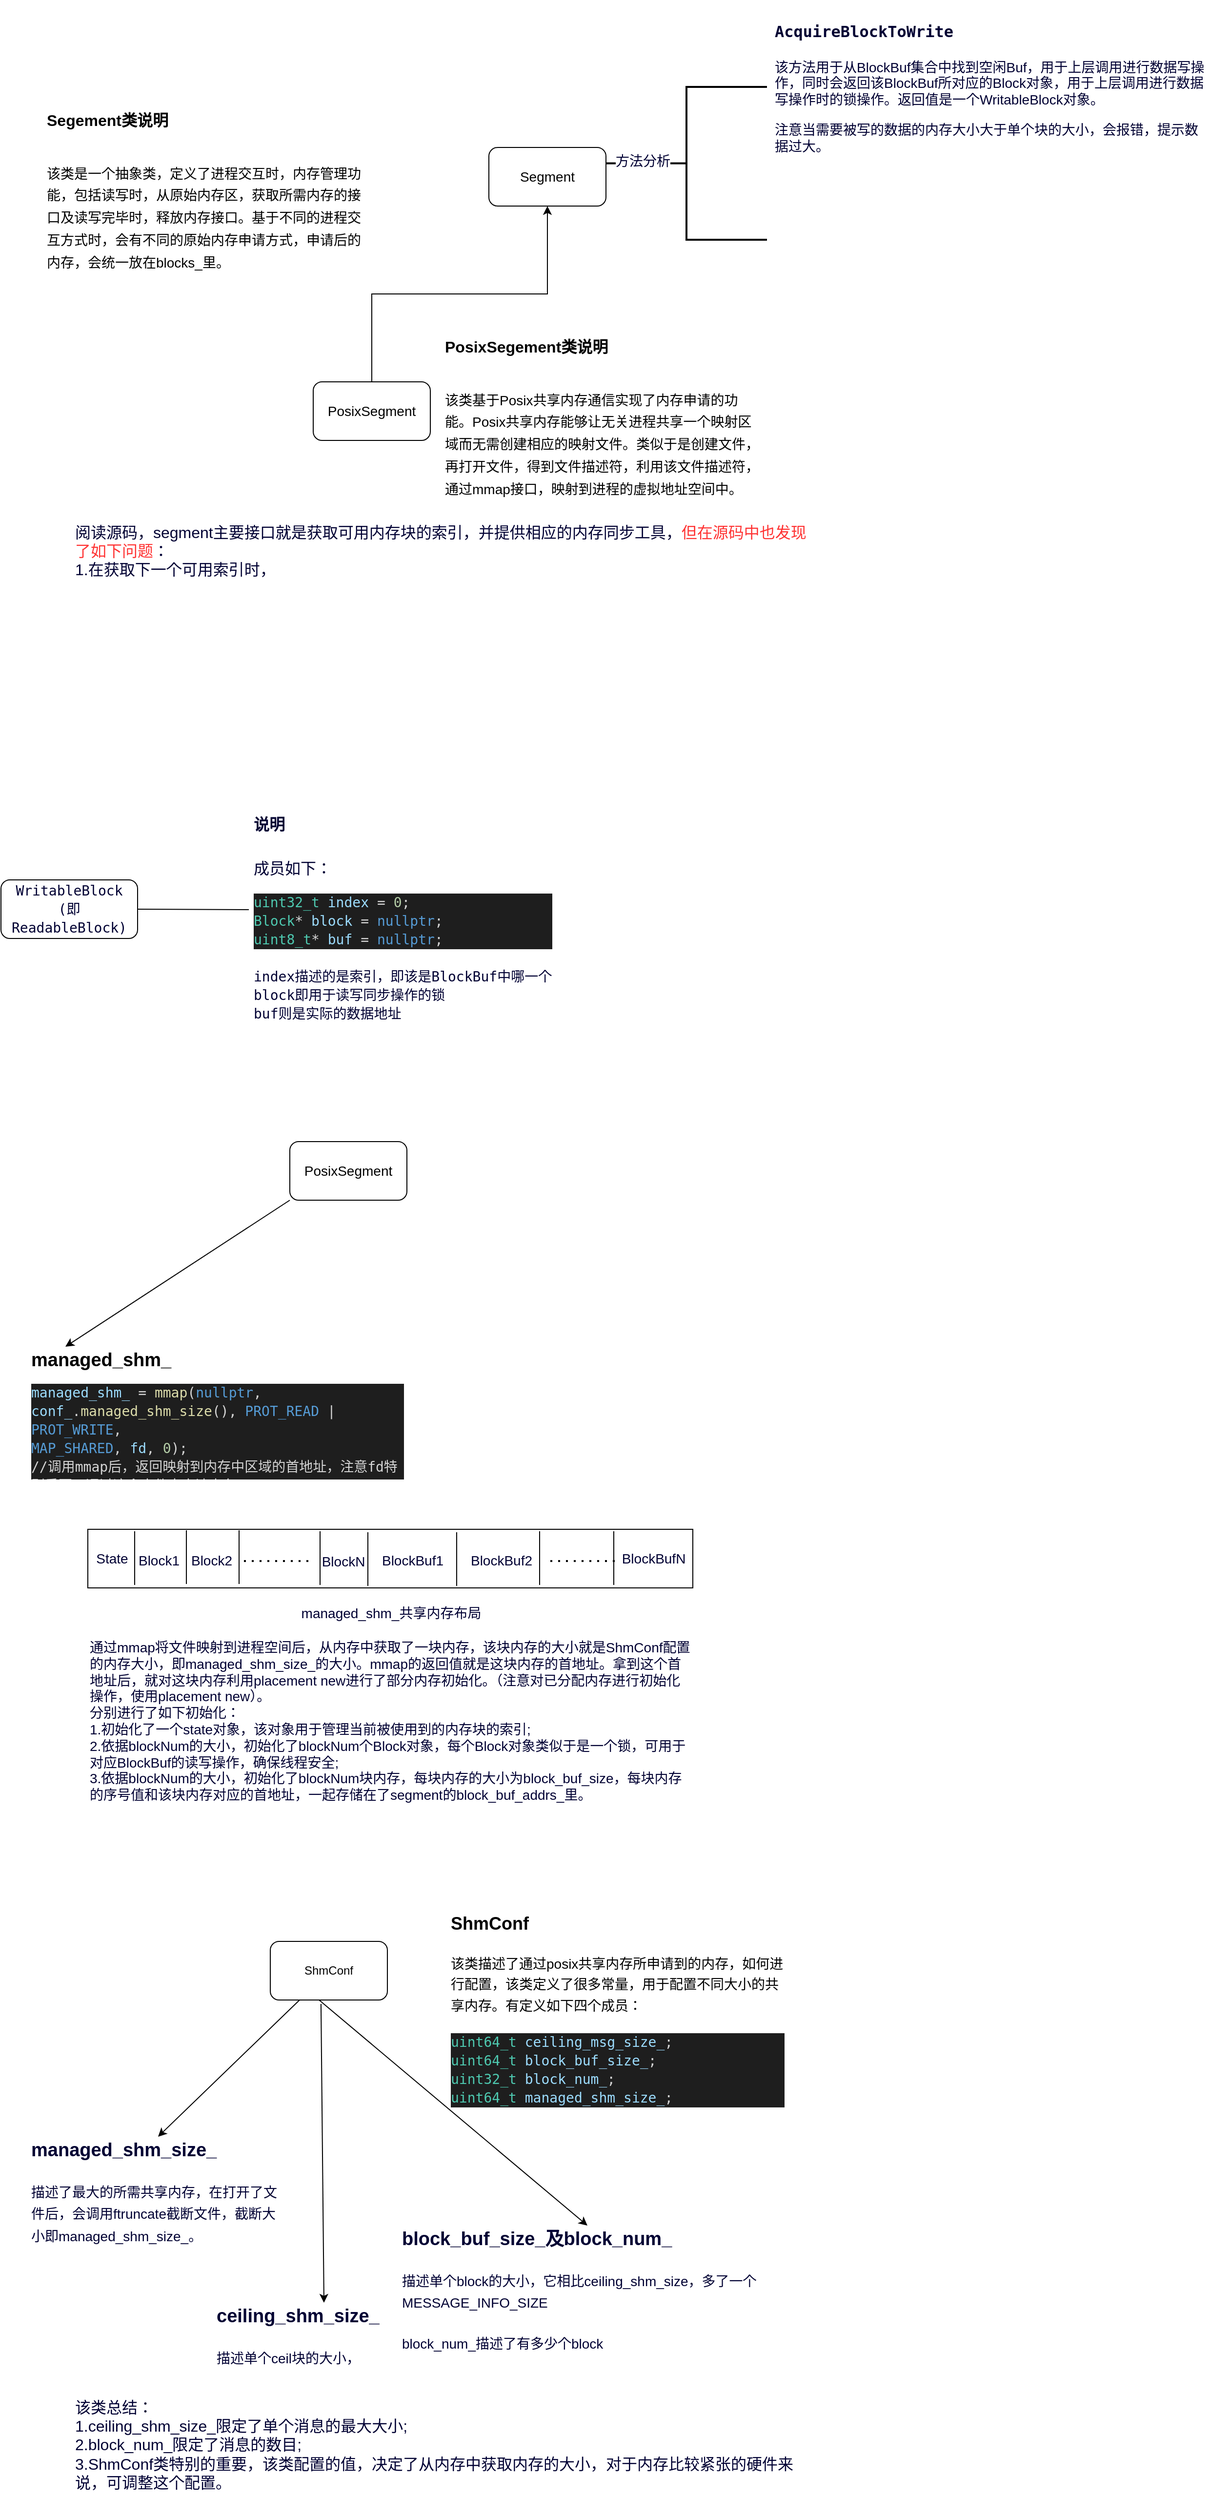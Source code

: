 <mxfile version="19.0.3" type="github">
  <diagram id="fiIldqgvTj8RD8d2yoW4" name="segment">
    <mxGraphModel dx="1355" dy="1974" grid="1" gridSize="10" guides="1" tooltips="1" connect="1" arrows="1" fold="1" page="1" pageScale="1" pageWidth="827" pageHeight="1169" math="0" shadow="0">
      <root>
        <mxCell id="0" />
        <mxCell id="1" parent="0" />
        <mxCell id="EcqgWQ-e6KK3-O6DXlR8-1" value="Segment" style="rounded=1;whiteSpace=wrap;html=1;fontSize=14;" vertex="1" parent="1">
          <mxGeometry x="504" y="-1018" width="120" height="60" as="geometry" />
        </mxCell>
        <mxCell id="EcqgWQ-e6KK3-O6DXlR8-3" style="edgeStyle=orthogonalEdgeStyle;rounded=0;orthogonalLoop=1;jettySize=auto;html=1;exitX=0.5;exitY=0;exitDx=0;exitDy=0;fontSize=14;" edge="1" parent="1" source="EcqgWQ-e6KK3-O6DXlR8-4" target="EcqgWQ-e6KK3-O6DXlR8-1">
          <mxGeometry relative="1" as="geometry" />
        </mxCell>
        <mxCell id="EcqgWQ-e6KK3-O6DXlR8-4" value="PosixSegment" style="rounded=1;whiteSpace=wrap;html=1;fontSize=14;" vertex="1" parent="1">
          <mxGeometry x="324" y="-778" width="120" height="60" as="geometry" />
        </mxCell>
        <mxCell id="EcqgWQ-e6KK3-O6DXlR8-5" value="&lt;h1&gt;&lt;font style=&quot;font-size: 16px;&quot;&gt;PosixSegement类说明&lt;/font&gt;&lt;/h1&gt;&lt;div&gt;&lt;font style=&quot;font-size: 14px;&quot;&gt;该类基于Posix共享内存通信实现了内存申请的功能。Posix共享内存能够让无关进程共享一个映射区域而无需创建相应的映射文件。类似于是创建文件，再打开文件，得到文件描述符，利用该文件描述符，通过mmap接口，映射到进程的虚拟地址空间中。&lt;/font&gt;&lt;br&gt;&lt;/div&gt;" style="text;html=1;strokeColor=none;fillColor=none;spacing=5;spacingTop=-20;whiteSpace=wrap;overflow=hidden;rounded=0;fontSize=19;" vertex="1" parent="1">
          <mxGeometry x="454" y="-858" width="336" height="200" as="geometry" />
        </mxCell>
        <mxCell id="EcqgWQ-e6KK3-O6DXlR8-6" value="PosixSegment" style="rounded=1;whiteSpace=wrap;html=1;fontSize=14;" vertex="1" parent="1">
          <mxGeometry x="300" width="120" height="60" as="geometry" />
        </mxCell>
        <mxCell id="EcqgWQ-e6KK3-O6DXlR8-7" value="" style="endArrow=classic;html=1;rounded=0;fontSize=14;exitX=0;exitY=1;exitDx=0;exitDy=0;" edge="1" parent="1" source="EcqgWQ-e6KK3-O6DXlR8-6">
          <mxGeometry width="50" height="50" relative="1" as="geometry">
            <mxPoint x="180" y="90" as="sourcePoint" />
            <mxPoint x="70" y="210" as="targetPoint" />
          </mxGeometry>
        </mxCell>
        <mxCell id="EcqgWQ-e6KK3-O6DXlR8-8" value="&lt;h1 style=&quot;font-size: 19px;&quot;&gt;managed_shm_&lt;/h1&gt;&lt;div style=&quot;color: rgb(212, 212, 212); background-color: rgb(30, 30, 30); font-family: &amp;quot;Operator Mono&amp;quot;, &amp;quot;Dank Mono&amp;quot;, &amp;quot;Fira Code Light&amp;quot;, &amp;quot;Droid Sans Mono&amp;quot;, &amp;quot;monospace&amp;quot;, monospace; font-size: 14px; line-height: 19px;&quot;&gt;&lt;div&gt;&lt;span style=&quot;color: #9cdcfe;&quot;&gt;managed_shm_&lt;/span&gt; = &lt;span style=&quot;color: #dcdcaa;&quot;&gt;mmap&lt;/span&gt;(&lt;span style=&quot;color: #569cd6;&quot;&gt;nullptr&lt;/span&gt;, &lt;span style=&quot;color: #9cdcfe;&quot;&gt;conf_&lt;/span&gt;.&lt;span style=&quot;color: #dcdcaa;&quot;&gt;managed_shm_size&lt;/span&gt;(), &lt;span style=&quot;color: #569cd6;&quot;&gt;PROT_READ&lt;/span&gt; | &lt;span style=&quot;color: #569cd6;&quot;&gt;PROT_WRITE&lt;/span&gt;,&lt;/div&gt;&lt;div&gt;                      &lt;span style=&quot;color: #569cd6;&quot;&gt;MAP_SHARED&lt;/span&gt;, &lt;span style=&quot;color: #9cdcfe;&quot;&gt;fd&lt;/span&gt;, &lt;span style=&quot;color: #b5cea8;&quot;&gt;0&lt;/span&gt;);&lt;/div&gt;&lt;div&gt;//调用mmap后，返回映射到内存中区域的首地址，注意fd特别重要，通过这个文件来申请内存。&lt;/div&gt;&lt;/div&gt;" style="text;html=1;strokeColor=none;fillColor=none;spacing=5;spacingTop=-20;whiteSpace=wrap;overflow=hidden;rounded=0;fontSize=19;" vertex="1" parent="1">
          <mxGeometry x="30" y="210" width="390" height="136" as="geometry" />
        </mxCell>
        <mxCell id="EcqgWQ-e6KK3-O6DXlR8-9" value="ShmConf" style="rounded=1;whiteSpace=wrap;html=1;" vertex="1" parent="1">
          <mxGeometry x="280" y="819" width="120" height="60" as="geometry" />
        </mxCell>
        <mxCell id="EcqgWQ-e6KK3-O6DXlR8-10" value="&lt;h1 style=&quot;font-size: 18px;&quot;&gt;ShmConf&lt;/h1&gt;&lt;p style=&quot;&quot;&gt;&lt;font style=&quot;font-size: 14px;&quot;&gt;该类描述了通过posix共享内存所申请到的内存，如何进行配置，该类定义了很多常量，用于配置不同大小的共享内存。有定义如下四个成员：&lt;/font&gt;&lt;/p&gt;&lt;p style=&quot;&quot;&gt;&lt;font style=&quot;font-size: 14px;&quot;&gt;&lt;/font&gt;&lt;/p&gt;&lt;div style=&quot;color: rgb(212, 212, 212); background-color: rgb(30, 30, 30); font-family: &amp;quot;Operator Mono&amp;quot;, &amp;quot;Dank Mono&amp;quot;, &amp;quot;Fira Code Light&amp;quot;, &amp;quot;Droid Sans Mono&amp;quot;, &amp;quot;monospace&amp;quot;, monospace; font-size: 14px; line-height: 19px;&quot;&gt;&lt;div&gt;  &lt;span style=&quot;color: #4ec9b0;&quot;&gt;uint64_t&lt;/span&gt; &lt;span style=&quot;color: #9cdcfe;&quot;&gt;ceiling_msg_size_&lt;/span&gt;;&lt;/div&gt;&lt;div&gt;  &lt;span style=&quot;color: #4ec9b0;&quot;&gt;uint64_t&lt;/span&gt; &lt;span style=&quot;color: #9cdcfe;&quot;&gt;block_buf_size_&lt;/span&gt;;&lt;/div&gt;&lt;div&gt;  &lt;span style=&quot;color: #4ec9b0;&quot;&gt;uint32_t&lt;/span&gt; &lt;span style=&quot;color: #9cdcfe;&quot;&gt;block_num_&lt;/span&gt;;&lt;/div&gt;&lt;div&gt;  &lt;span style=&quot;color: #4ec9b0;&quot;&gt;uint64_t&lt;/span&gt; &lt;span style=&quot;color: #9cdcfe;&quot;&gt;managed_shm_size_&lt;/span&gt;;&lt;/div&gt;&lt;/div&gt;" style="text;html=1;strokeColor=none;fillColor=none;spacing=5;spacingTop=-20;whiteSpace=wrap;overflow=hidden;rounded=0;fontSize=18;" vertex="1" parent="1">
          <mxGeometry x="460" y="789" width="350" height="210" as="geometry" />
        </mxCell>
        <mxCell id="EcqgWQ-e6KK3-O6DXlR8-12" value="&lt;h1 style=&quot;font-size: 19px;&quot;&gt;managed_shm_size_&lt;/h1&gt;&lt;p style=&quot;&quot;&gt;&lt;span style=&quot;font-size: 14px;&quot;&gt;描述了最大的所需共享内存，在打开了文件后，会调用ftruncate截断文件，截断大小即managed_shm_size_。&lt;/span&gt;&lt;/p&gt;" style="text;html=1;strokeColor=none;fillColor=none;spacing=5;spacingTop=-20;whiteSpace=wrap;overflow=hidden;rounded=0;labelBackgroundColor=#FFFFFF;fontSize=19;fontColor=#000033;" vertex="1" parent="1">
          <mxGeometry x="30" y="1019" width="270" height="116" as="geometry" />
        </mxCell>
        <mxCell id="EcqgWQ-e6KK3-O6DXlR8-15" value="" style="endArrow=classic;html=1;rounded=0;fontSize=14;fontColor=#000033;exitX=0.25;exitY=1;exitDx=0;exitDy=0;entryX=0.5;entryY=0;entryDx=0;entryDy=0;" edge="1" parent="1" source="EcqgWQ-e6KK3-O6DXlR8-9" target="EcqgWQ-e6KK3-O6DXlR8-12">
          <mxGeometry width="50" height="50" relative="1" as="geometry">
            <mxPoint x="250" y="1023" as="sourcePoint" />
            <mxPoint x="140" y="1073" as="targetPoint" />
          </mxGeometry>
        </mxCell>
        <mxCell id="EcqgWQ-e6KK3-O6DXlR8-16" value="&lt;h1 style=&quot;font-size: 19px;&quot;&gt;ceiling_shm_size_&lt;/h1&gt;&lt;p style=&quot;&quot;&gt;&lt;span style=&quot;font-size: 14px;&quot;&gt;描述单个ceil块的大小，&lt;/span&gt;&lt;/p&gt;" style="text;html=1;strokeColor=none;fillColor=none;spacing=5;spacingTop=-20;whiteSpace=wrap;overflow=hidden;rounded=0;labelBackgroundColor=#FFFFFF;fontSize=19;fontColor=#000033;" vertex="1" parent="1">
          <mxGeometry x="220" y="1189" width="270" height="70" as="geometry" />
        </mxCell>
        <mxCell id="EcqgWQ-e6KK3-O6DXlR8-17" value="" style="endArrow=classic;html=1;rounded=0;fontSize=14;fontColor=#000033;exitX=0.433;exitY=1.067;exitDx=0;exitDy=0;exitPerimeter=0;" edge="1" parent="1" source="EcqgWQ-e6KK3-O6DXlR8-9">
          <mxGeometry width="50" height="50" relative="1" as="geometry">
            <mxPoint x="385" y="1109" as="sourcePoint" />
            <mxPoint x="335" y="1189" as="targetPoint" />
          </mxGeometry>
        </mxCell>
        <mxCell id="EcqgWQ-e6KK3-O6DXlR8-18" value="&lt;h1 style=&quot;font-size: 19px;&quot;&gt;block_buf_size_及block_num_&lt;/h1&gt;&lt;p style=&quot;&quot;&gt;&lt;span style=&quot;font-size: 14px;&quot;&gt;描述单个block的大小，它相比ceiling_shm_size，多了一个MESSAGE_INFO_SIZE&lt;/span&gt;&lt;/p&gt;&lt;p style=&quot;&quot;&gt;&lt;span style=&quot;font-size: 14px;&quot;&gt;block_num_描述了有多少个block&lt;/span&gt;&lt;/p&gt;" style="text;html=1;strokeColor=none;fillColor=none;spacing=5;spacingTop=-20;whiteSpace=wrap;overflow=hidden;rounded=0;labelBackgroundColor=#FFFFFF;fontSize=19;fontColor=#000033;" vertex="1" parent="1">
          <mxGeometry x="410" y="1110" width="390" height="139" as="geometry" />
        </mxCell>
        <mxCell id="EcqgWQ-e6KK3-O6DXlR8-19" value="" style="endArrow=classic;html=1;rounded=0;fontSize=14;fontColor=#000033;entryX=0.5;entryY=0;entryDx=0;entryDy=0;" edge="1" parent="1" target="EcqgWQ-e6KK3-O6DXlR8-18">
          <mxGeometry width="50" height="50" relative="1" as="geometry">
            <mxPoint x="330" y="879" as="sourcePoint" />
            <mxPoint x="390" y="959" as="targetPoint" />
          </mxGeometry>
        </mxCell>
        <mxCell id="EcqgWQ-e6KK3-O6DXlR8-55" value="" style="rounded=0;whiteSpace=wrap;html=1;labelBackgroundColor=#FFFFFF;fontSize=14;fontColor=#000033;" vertex="1" parent="1">
          <mxGeometry x="93" y="397" width="620" height="60" as="geometry" />
        </mxCell>
        <mxCell id="EcqgWQ-e6KK3-O6DXlR8-56" value="" style="endArrow=none;html=1;rounded=0;fontSize=14;fontColor=#000033;" edge="1" parent="1">
          <mxGeometry width="50" height="50" relative="1" as="geometry">
            <mxPoint x="141" y="399" as="sourcePoint" />
            <mxPoint x="141" y="454" as="targetPoint" />
          </mxGeometry>
        </mxCell>
        <mxCell id="EcqgWQ-e6KK3-O6DXlR8-57" value="State" style="text;html=1;strokeColor=none;fillColor=none;align=center;verticalAlign=middle;whiteSpace=wrap;rounded=0;labelBackgroundColor=#FFFFFF;fontSize=14;fontColor=#000033;" vertex="1" parent="1">
          <mxGeometry x="98" y="412" width="40" height="30" as="geometry" />
        </mxCell>
        <mxCell id="EcqgWQ-e6KK3-O6DXlR8-58" value="" style="endArrow=none;html=1;rounded=0;fontSize=14;fontColor=#000033;" edge="1" parent="1">
          <mxGeometry width="50" height="50" relative="1" as="geometry">
            <mxPoint x="194" y="398" as="sourcePoint" />
            <mxPoint x="194" y="453" as="targetPoint" />
          </mxGeometry>
        </mxCell>
        <mxCell id="EcqgWQ-e6KK3-O6DXlR8-59" value="Block1" style="text;html=1;strokeColor=none;fillColor=none;align=center;verticalAlign=middle;whiteSpace=wrap;rounded=0;labelBackgroundColor=#FFFFFF;fontSize=14;fontColor=#000033;" vertex="1" parent="1">
          <mxGeometry x="146" y="414" width="40" height="30" as="geometry" />
        </mxCell>
        <mxCell id="EcqgWQ-e6KK3-O6DXlR8-60" value="Block2" style="text;html=1;strokeColor=none;fillColor=none;align=center;verticalAlign=middle;whiteSpace=wrap;rounded=0;labelBackgroundColor=#FFFFFF;fontSize=14;fontColor=#000033;" vertex="1" parent="1">
          <mxGeometry x="200" y="414" width="40" height="30" as="geometry" />
        </mxCell>
        <mxCell id="EcqgWQ-e6KK3-O6DXlR8-61" value="" style="endArrow=none;html=1;rounded=0;fontSize=14;fontColor=#000033;" edge="1" parent="1">
          <mxGeometry width="50" height="50" relative="1" as="geometry">
            <mxPoint x="248" y="398" as="sourcePoint" />
            <mxPoint x="248" y="453" as="targetPoint" />
          </mxGeometry>
        </mxCell>
        <mxCell id="EcqgWQ-e6KK3-O6DXlR8-62" value="" style="endArrow=none;dashed=1;html=1;dashPattern=1 3;strokeWidth=2;rounded=0;fontSize=14;fontColor=#000033;" edge="1" parent="1">
          <mxGeometry width="50" height="50" relative="1" as="geometry">
            <mxPoint x="253" y="429.5" as="sourcePoint" />
            <mxPoint x="323" y="429.5" as="targetPoint" />
          </mxGeometry>
        </mxCell>
        <mxCell id="EcqgWQ-e6KK3-O6DXlR8-63" value="BlockN" style="text;html=1;strokeColor=none;fillColor=none;align=center;verticalAlign=middle;whiteSpace=wrap;rounded=0;labelBackgroundColor=#FFFFFF;fontSize=14;fontColor=#000033;" vertex="1" parent="1">
          <mxGeometry x="335" y="415" width="40" height="30" as="geometry" />
        </mxCell>
        <mxCell id="EcqgWQ-e6KK3-O6DXlR8-64" value="" style="endArrow=none;html=1;rounded=0;fontSize=14;fontColor=#000033;" edge="1" parent="1">
          <mxGeometry width="50" height="50" relative="1" as="geometry">
            <mxPoint x="331" y="399" as="sourcePoint" />
            <mxPoint x="331" y="454" as="targetPoint" />
          </mxGeometry>
        </mxCell>
        <mxCell id="EcqgWQ-e6KK3-O6DXlR8-65" value="" style="endArrow=none;html=1;rounded=0;fontSize=14;fontColor=#000033;" edge="1" parent="1">
          <mxGeometry width="50" height="50" relative="1" as="geometry">
            <mxPoint x="380" y="400" as="sourcePoint" />
            <mxPoint x="380" y="455" as="targetPoint" />
          </mxGeometry>
        </mxCell>
        <mxCell id="EcqgWQ-e6KK3-O6DXlR8-66" value="BlockBuf1" style="text;html=1;strokeColor=none;fillColor=none;align=center;verticalAlign=middle;whiteSpace=wrap;rounded=0;labelBackgroundColor=#FFFFFF;fontSize=14;fontColor=#000033;" vertex="1" parent="1">
          <mxGeometry x="406" y="414" width="40" height="30" as="geometry" />
        </mxCell>
        <mxCell id="EcqgWQ-e6KK3-O6DXlR8-67" value="" style="endArrow=none;html=1;rounded=0;fontSize=14;fontColor=#000033;" edge="1" parent="1">
          <mxGeometry width="50" height="50" relative="1" as="geometry">
            <mxPoint x="471" y="400" as="sourcePoint" />
            <mxPoint x="471" y="455" as="targetPoint" />
          </mxGeometry>
        </mxCell>
        <mxCell id="EcqgWQ-e6KK3-O6DXlR8-68" value="BlockBuf2" style="text;html=1;strokeColor=none;fillColor=none;align=center;verticalAlign=middle;whiteSpace=wrap;rounded=0;labelBackgroundColor=#FFFFFF;fontSize=14;fontColor=#000033;" vertex="1" parent="1">
          <mxGeometry x="497" y="414" width="40" height="30" as="geometry" />
        </mxCell>
        <mxCell id="EcqgWQ-e6KK3-O6DXlR8-69" value="" style="endArrow=none;html=1;rounded=0;fontSize=14;fontColor=#000033;" edge="1" parent="1">
          <mxGeometry width="50" height="50" relative="1" as="geometry">
            <mxPoint x="556" y="399" as="sourcePoint" />
            <mxPoint x="556" y="454" as="targetPoint" />
          </mxGeometry>
        </mxCell>
        <mxCell id="EcqgWQ-e6KK3-O6DXlR8-70" value="" style="endArrow=none;dashed=1;html=1;dashPattern=1 3;strokeWidth=2;rounded=0;fontSize=14;fontColor=#000033;" edge="1" parent="1">
          <mxGeometry width="50" height="50" relative="1" as="geometry">
            <mxPoint x="567" y="429.5" as="sourcePoint" />
            <mxPoint x="637" y="429.5" as="targetPoint" />
          </mxGeometry>
        </mxCell>
        <mxCell id="EcqgWQ-e6KK3-O6DXlR8-71" value="BlockBufN" style="text;html=1;strokeColor=none;fillColor=none;align=center;verticalAlign=middle;whiteSpace=wrap;rounded=0;labelBackgroundColor=#FFFFFF;fontSize=14;fontColor=#000033;" vertex="1" parent="1">
          <mxGeometry x="653" y="412" width="40" height="30" as="geometry" />
        </mxCell>
        <mxCell id="EcqgWQ-e6KK3-O6DXlR8-72" value="" style="endArrow=none;html=1;rounded=0;fontSize=14;fontColor=#000033;" edge="1" parent="1">
          <mxGeometry width="50" height="50" relative="1" as="geometry">
            <mxPoint x="632" y="399" as="sourcePoint" />
            <mxPoint x="632" y="454" as="targetPoint" />
          </mxGeometry>
        </mxCell>
        <mxCell id="EcqgWQ-e6KK3-O6DXlR8-73" value="managed_shm_共享内存布局" style="text;html=1;strokeColor=none;fillColor=none;align=center;verticalAlign=middle;whiteSpace=wrap;rounded=0;labelBackgroundColor=#FFFFFF;fontSize=14;fontColor=#000033;" vertex="1" parent="1">
          <mxGeometry x="274" y="468" width="260" height="30" as="geometry" />
        </mxCell>
        <mxCell id="EcqgWQ-e6KK3-O6DXlR8-74" value="通过mmap将文件映射到进程空间后，从内存中获取了一块内存，该块内存的大小就是ShmConf配置的内存大小，即managed_shm_size_的大小。mmap的返回值就是这块内存的首地址。拿到这个首地址后，就对这块内存利用placement new进行了部分内存初始化。（注意对已分配内存进行初始化操作，使用placement new）。&lt;br&gt;分别进行了如下初始化：&lt;br&gt;1.初始化了一个state对象，该对象用于管理当前被使用到的内存块的索引;&lt;br&gt;2.依据blockNum的大小，初始化了blockNum个Block对象，每个Block对象类似于是一个锁，可用于对应BlockBuf的读写操作，确保线程安全;&lt;br&gt;3.依据blockNum的大小，初始化了blockNum块内存，每块内存的大小为block_buf_size，每块内存的序号值和该块内存对应的首地址，一起存储在了segment的block_buf_addrs_里。&amp;nbsp;" style="text;html=1;strokeColor=none;fillColor=none;align=left;verticalAlign=top;whiteSpace=wrap;rounded=0;labelBackgroundColor=#FFFFFF;fontSize=14;fontColor=#000033;" vertex="1" parent="1">
          <mxGeometry x="93" y="503" width="621" height="170" as="geometry" />
        </mxCell>
        <mxCell id="EcqgWQ-e6KK3-O6DXlR8-78" value="&lt;h1&gt;&lt;font style=&quot;font-size: 16px;&quot;&gt;Segement类说明&lt;/font&gt;&lt;/h1&gt;&lt;div&gt;&lt;font style=&quot;font-size: 14px;&quot;&gt;该类是一个抽象类，定义了进程交互时，内存管理功能，包括读写时，从原始内存区，获取所需内存的接口及读写完毕时，释放内存接口。基于不同的进程交互方式时，会有不同的原始内存申请方式，申请后的内存，会统一放在blocks_里。&lt;/font&gt;&lt;/div&gt;&lt;div&gt;&lt;span style=&quot;font-size: 16px;&quot;&gt;&lt;br&gt;&lt;/span&gt;&lt;/div&gt;" style="text;html=1;strokeColor=none;fillColor=none;spacing=5;spacingTop=-20;whiteSpace=wrap;overflow=hidden;rounded=0;fontSize=19;" vertex="1" parent="1">
          <mxGeometry x="46" y="-1090" width="336" height="226" as="geometry" />
        </mxCell>
        <mxCell id="EcqgWQ-e6KK3-O6DXlR8-79" value="" style="strokeWidth=2;html=1;shape=mxgraph.flowchart.annotation_2;align=left;labelPosition=right;pointerEvents=1;labelBackgroundColor=#FFFFFF;fontSize=14;fontColor=#000033;" vertex="1" parent="1">
          <mxGeometry x="624" y="-1080" width="165" height="156.5" as="geometry" />
        </mxCell>
        <mxCell id="EcqgWQ-e6KK3-O6DXlR8-80" value="方法分析" style="text;html=1;strokeColor=none;fillColor=none;align=center;verticalAlign=middle;whiteSpace=wrap;rounded=0;labelBackgroundColor=#FFFFFF;fontSize=14;fontColor=#000033;" vertex="1" parent="1">
          <mxGeometry x="632" y="-1019" width="60" height="30" as="geometry" />
        </mxCell>
        <mxCell id="EcqgWQ-e6KK3-O6DXlR8-81" value="&lt;h1&gt;&lt;div style=&quot;font-family: &amp;quot;Operator Mono&amp;quot;, &amp;quot;Dank Mono&amp;quot;, &amp;quot;Fira Code Light&amp;quot;, &amp;quot;Droid Sans Mono&amp;quot;, &amp;quot;monospace&amp;quot;, monospace; line-height: 19px;&quot;&gt;&lt;font style=&quot;font-size: 16px;&quot;&gt;AcquireBlockToWrite&lt;/font&gt;&lt;/div&gt;&lt;/h1&gt;&lt;p&gt;该方法用于从BlockBuf集合中找到空闲Buf，用于上层调用进行数据写操作，同时会返回该BlockBuf所对应的Block对象，用于上层调用进行数据写操作时的锁操作。返回值是一个WritableBlock对象。&lt;/p&gt;&lt;p&gt;注意当需要被写的数据的内存大小大于单个块的大小，会报错，提示数据过大。&lt;/p&gt;" style="text;html=1;strokeColor=none;fillColor=none;spacing=5;spacingTop=-20;whiteSpace=wrap;overflow=hidden;rounded=0;labelBackgroundColor=#FFFFFF;fontSize=14;fontColor=#000033;" vertex="1" parent="1">
          <mxGeometry x="792" y="-1159" width="449" height="159" as="geometry" />
        </mxCell>
        <mxCell id="EcqgWQ-e6KK3-O6DXlR8-84" value="&lt;div style=&quot;font-family: &amp;quot;Operator Mono&amp;quot;, &amp;quot;Dank Mono&amp;quot;, &amp;quot;Fira Code Light&amp;quot;, &amp;quot;Droid Sans Mono&amp;quot;, &amp;quot;monospace&amp;quot;, monospace; font-size: 14px; line-height: 19px;&quot;&gt;WritableBlock&lt;/div&gt;&lt;div style=&quot;font-family: &amp;quot;Operator Mono&amp;quot;, &amp;quot;Dank Mono&amp;quot;, &amp;quot;Fira Code Light&amp;quot;, &amp;quot;Droid Sans Mono&amp;quot;, &amp;quot;monospace&amp;quot;, monospace; font-size: 14px; line-height: 19px;&quot;&gt;(即ReadableBlock)&lt;/div&gt;" style="rounded=1;whiteSpace=wrap;html=1;labelBackgroundColor=none;fontSize=16;fontColor=#000033;" vertex="1" parent="1">
          <mxGeometry x="4" y="-268" width="140" height="60" as="geometry" />
        </mxCell>
        <mxCell id="EcqgWQ-e6KK3-O6DXlR8-85" value="&lt;h1&gt;&lt;font style=&quot;font-size: 16px;&quot;&gt;说明&lt;/font&gt;&lt;/h1&gt;&lt;p&gt;成员如下：&lt;/p&gt;&lt;div style=&quot;font-family: &amp;quot;Operator Mono&amp;quot;, &amp;quot;Dank Mono&amp;quot;, &amp;quot;Fira Code Light&amp;quot;, &amp;quot;Droid Sans Mono&amp;quot;, &amp;quot;monospace&amp;quot;, monospace; font-size: 14px; line-height: 19px;&quot;&gt;&lt;div style=&quot;color: rgb(212, 212, 212); background-color: rgb(30, 30, 30);&quot;&gt;&lt;span style=&quot;color: #4ec9b0;&quot;&gt;uint32_t&lt;/span&gt; &lt;span style=&quot;color: #9cdcfe;&quot;&gt;index&lt;/span&gt; = &lt;span style=&quot;color: #b5cea8;&quot;&gt;0&lt;/span&gt;;&lt;/div&gt;&lt;div style=&quot;color: rgb(212, 212, 212); background-color: rgb(30, 30, 30);&quot;&gt;  &lt;span style=&quot;color: #4ec9b0;&quot;&gt;Block&lt;/span&gt;* &lt;span style=&quot;color: #9cdcfe;&quot;&gt;block&lt;/span&gt; = &lt;span style=&quot;color: #569cd6;&quot;&gt;nullptr&lt;/span&gt;;&lt;/div&gt;&lt;div style=&quot;color: rgb(212, 212, 212); background-color: rgb(30, 30, 30);&quot;&gt;  &lt;span style=&quot;color: #4ec9b0;&quot;&gt;uint8_t&lt;/span&gt;* &lt;span style=&quot;color: #9cdcfe;&quot;&gt;buf&lt;/span&gt; = &lt;span style=&quot;color: #569cd6;&quot;&gt;nullptr&lt;/span&gt;;&amp;nbsp; &amp;nbsp;&amp;nbsp;&lt;/div&gt;&lt;div style=&quot;&quot;&gt;&lt;span style=&quot;background-color: rgb(255, 255, 255);&quot;&gt;&lt;br&gt;&lt;/span&gt;&lt;/div&gt;&lt;div style=&quot;&quot;&gt;&lt;span style=&quot;background-color: rgb(255, 255, 255);&quot;&gt;index描述的是索引，即该是BlockBuf中哪一个&lt;/span&gt;&lt;/div&gt;&lt;div style=&quot;&quot;&gt;&lt;span style=&quot;background-color: rgb(255, 255, 255);&quot;&gt;block即用于读写同步操作的锁&lt;/span&gt;&lt;/div&gt;&lt;div style=&quot;&quot;&gt;&lt;span style=&quot;background-color: rgb(255, 255, 255);&quot;&gt;buf则是实际的数据地址&lt;/span&gt;&lt;/div&gt;&lt;/div&gt;" style="text;html=1;strokeColor=none;fillColor=none;spacing=5;spacingTop=-20;whiteSpace=wrap;overflow=hidden;rounded=0;labelBackgroundColor=none;fontSize=16;fontColor=#000033;" vertex="1" parent="1">
          <mxGeometry x="258" y="-360" width="506" height="245" as="geometry" />
        </mxCell>
        <mxCell id="EcqgWQ-e6KK3-O6DXlR8-86" value="" style="endArrow=none;html=1;rounded=0;fontSize=16;fontColor=#000033;exitX=1;exitY=0.5;exitDx=0;exitDy=0;entryX=0;entryY=0.5;entryDx=0;entryDy=0;" edge="1" parent="1" source="EcqgWQ-e6KK3-O6DXlR8-84" target="EcqgWQ-e6KK3-O6DXlR8-85">
          <mxGeometry width="50" height="50" relative="1" as="geometry">
            <mxPoint x="164" y="-213" as="sourcePoint" />
            <mxPoint x="214" y="-263" as="targetPoint" />
          </mxGeometry>
        </mxCell>
        <mxCell id="EcqgWQ-e6KK3-O6DXlR8-87" value="该类总结：&lt;br&gt;1.ceiling_shm_size_限定了单个消息的最大大小;&lt;br&gt;2.block_num_限定了消息的数目;&lt;br&gt;3.ShmConf类特别的重要，该类配置的值，决定了从内存中获取内存的大小，对于内存比较紧张的硬件来说，可调整这个配置。" style="text;html=1;strokeColor=none;fillColor=none;align=left;verticalAlign=top;whiteSpace=wrap;rounded=0;labelBackgroundColor=#FFFFFF;fontSize=16;fontColor=#000033;" vertex="1" parent="1">
          <mxGeometry x="78" y="1280" width="752" height="110" as="geometry" />
        </mxCell>
        <mxCell id="EcqgWQ-e6KK3-O6DXlR8-89" value="阅读源码，segment主要接口就是获取可用内存块的索引，并提供相应的内存同步工具，&lt;font color=&quot;#ff3333&quot;&gt;但在源码中也发现了如下问题&lt;/font&gt;：&lt;br&gt;1.在获取下一个可用索引时，" style="text;html=1;strokeColor=none;fillColor=none;align=left;verticalAlign=top;whiteSpace=wrap;rounded=0;labelBackgroundColor=#FFFFFF;fontSize=16;fontColor=#000033;" vertex="1" parent="1">
          <mxGeometry x="78" y="-640" width="752" height="190" as="geometry" />
        </mxCell>
      </root>
    </mxGraphModel>
  </diagram>
</mxfile>
